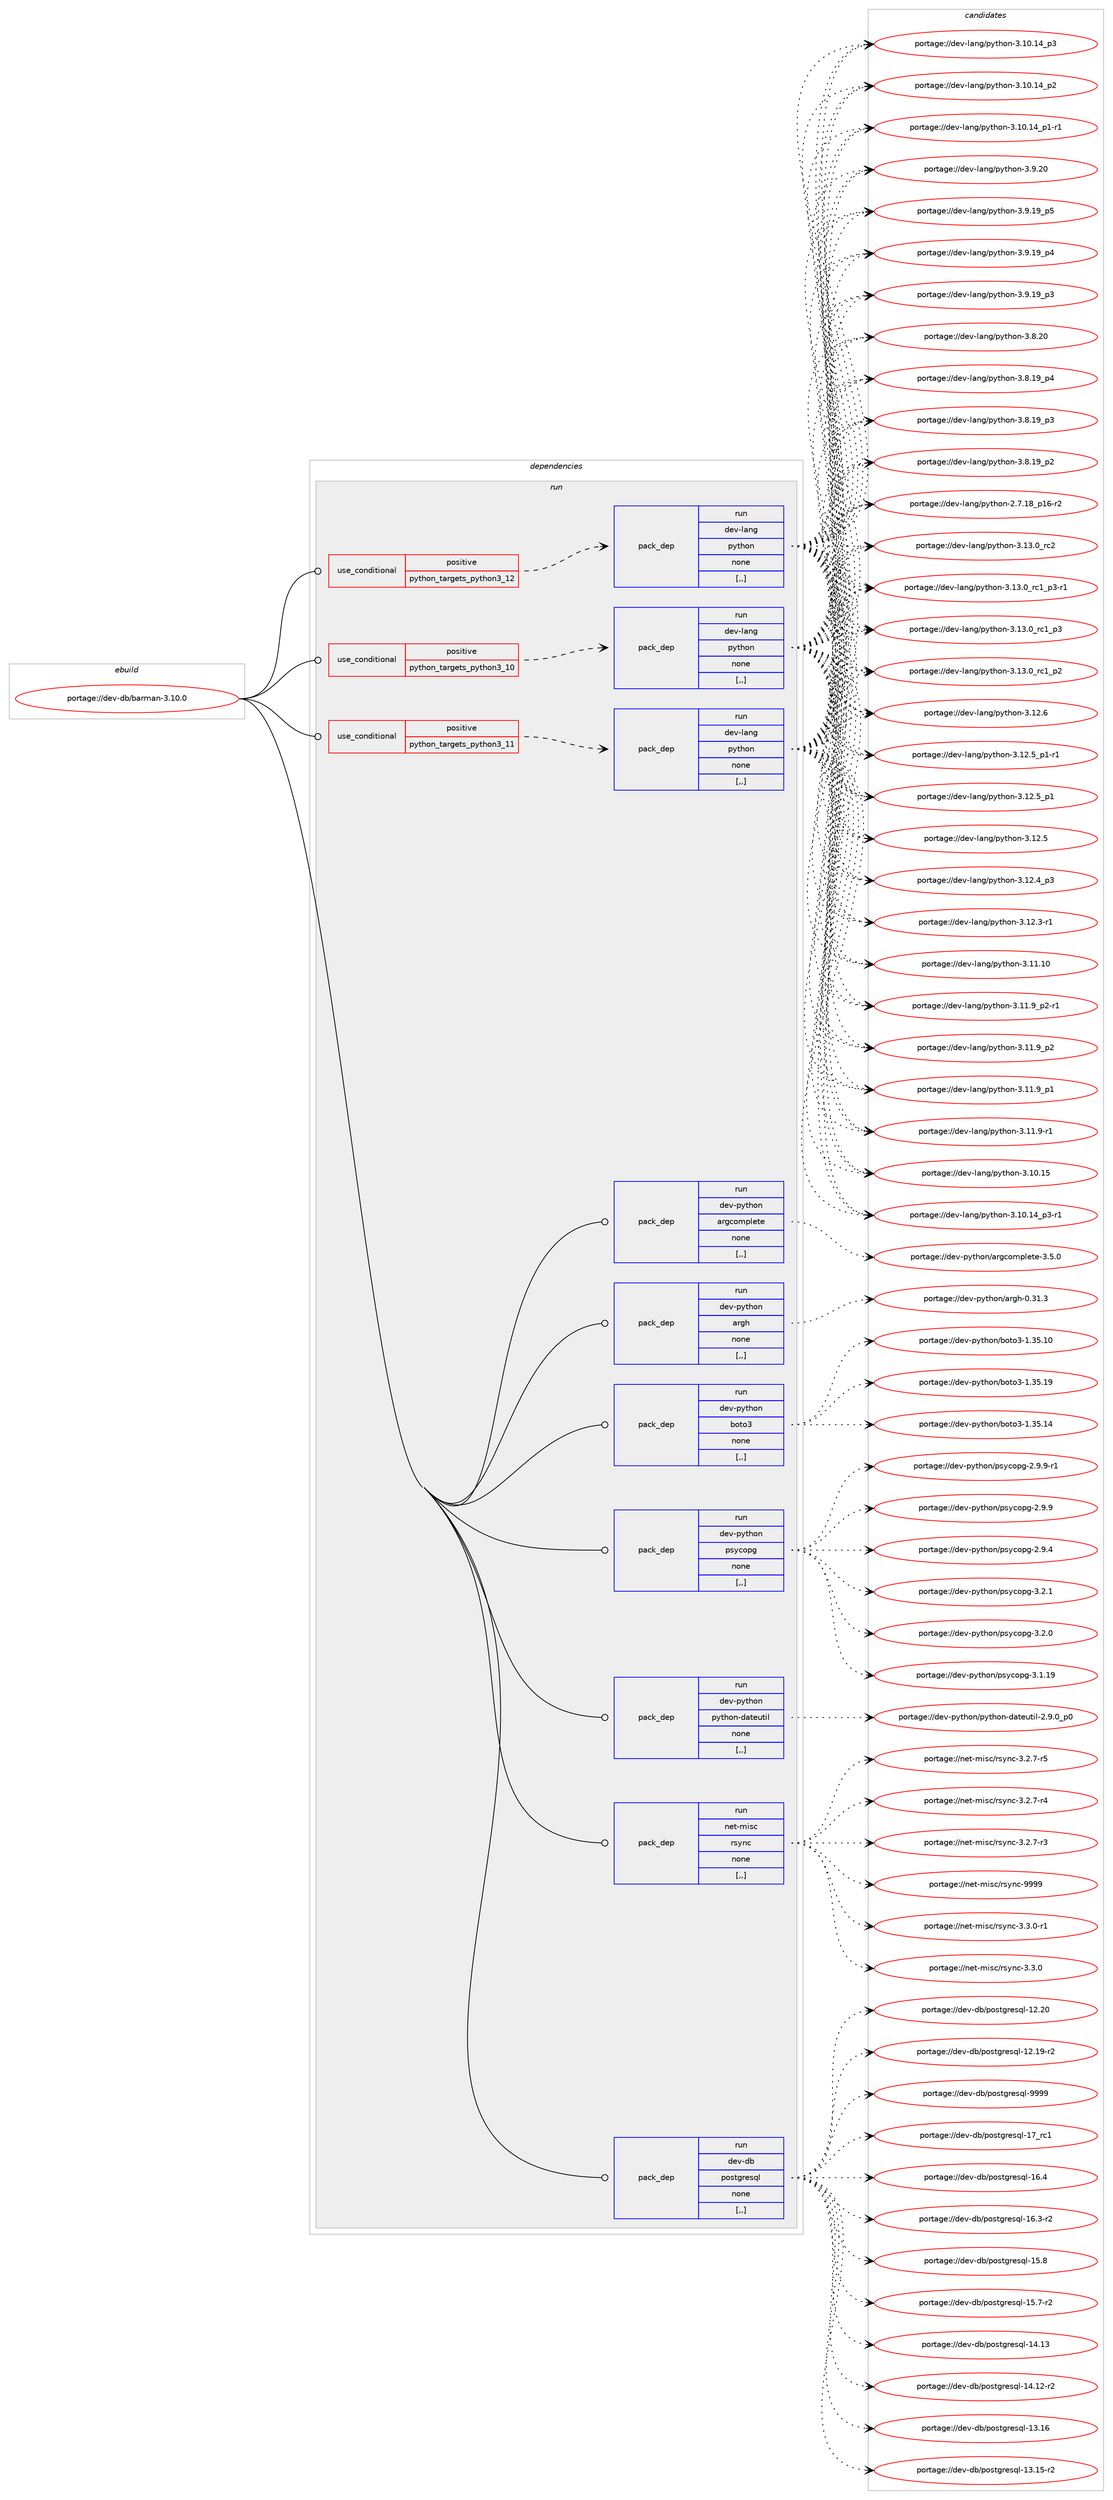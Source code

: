 digraph prolog {

# *************
# Graph options
# *************

newrank=true;
concentrate=true;
compound=true;
graph [rankdir=LR,fontname=Helvetica,fontsize=10,ranksep=1.5];#, ranksep=2.5, nodesep=0.2];
edge  [arrowhead=vee];
node  [fontname=Helvetica,fontsize=10];

# **********
# The ebuild
# **********

subgraph cluster_leftcol {
color=gray;
label=<<i>ebuild</i>>;
id [label="portage://dev-db/barman-3.10.0", color=red, width=4, href="../dev-db/barman-3.10.0.svg"];
}

# ****************
# The dependencies
# ****************

subgraph cluster_midcol {
color=gray;
label=<<i>dependencies</i>>;
subgraph cluster_compile {
fillcolor="#eeeeee";
style=filled;
label=<<i>compile</i>>;
}
subgraph cluster_compileandrun {
fillcolor="#eeeeee";
style=filled;
label=<<i>compile and run</i>>;
}
subgraph cluster_run {
fillcolor="#eeeeee";
style=filled;
label=<<i>run</i>>;
subgraph cond146930 {
dependency559160 [label=<<TABLE BORDER="0" CELLBORDER="1" CELLSPACING="0" CELLPADDING="4"><TR><TD ROWSPAN="3" CELLPADDING="10">use_conditional</TD></TR><TR><TD>positive</TD></TR><TR><TD>python_targets_python3_10</TD></TR></TABLE>>, shape=none, color=red];
subgraph pack407707 {
dependency559161 [label=<<TABLE BORDER="0" CELLBORDER="1" CELLSPACING="0" CELLPADDING="4" WIDTH="220"><TR><TD ROWSPAN="6" CELLPADDING="30">pack_dep</TD></TR><TR><TD WIDTH="110">run</TD></TR><TR><TD>dev-lang</TD></TR><TR><TD>python</TD></TR><TR><TD>none</TD></TR><TR><TD>[,,]</TD></TR></TABLE>>, shape=none, color=blue];
}
dependency559160:e -> dependency559161:w [weight=20,style="dashed",arrowhead="vee"];
}
id:e -> dependency559160:w [weight=20,style="solid",arrowhead="odot"];
subgraph cond146931 {
dependency559162 [label=<<TABLE BORDER="0" CELLBORDER="1" CELLSPACING="0" CELLPADDING="4"><TR><TD ROWSPAN="3" CELLPADDING="10">use_conditional</TD></TR><TR><TD>positive</TD></TR><TR><TD>python_targets_python3_11</TD></TR></TABLE>>, shape=none, color=red];
subgraph pack407708 {
dependency559163 [label=<<TABLE BORDER="0" CELLBORDER="1" CELLSPACING="0" CELLPADDING="4" WIDTH="220"><TR><TD ROWSPAN="6" CELLPADDING="30">pack_dep</TD></TR><TR><TD WIDTH="110">run</TD></TR><TR><TD>dev-lang</TD></TR><TR><TD>python</TD></TR><TR><TD>none</TD></TR><TR><TD>[,,]</TD></TR></TABLE>>, shape=none, color=blue];
}
dependency559162:e -> dependency559163:w [weight=20,style="dashed",arrowhead="vee"];
}
id:e -> dependency559162:w [weight=20,style="solid",arrowhead="odot"];
subgraph cond146932 {
dependency559164 [label=<<TABLE BORDER="0" CELLBORDER="1" CELLSPACING="0" CELLPADDING="4"><TR><TD ROWSPAN="3" CELLPADDING="10">use_conditional</TD></TR><TR><TD>positive</TD></TR><TR><TD>python_targets_python3_12</TD></TR></TABLE>>, shape=none, color=red];
subgraph pack407709 {
dependency559165 [label=<<TABLE BORDER="0" CELLBORDER="1" CELLSPACING="0" CELLPADDING="4" WIDTH="220"><TR><TD ROWSPAN="6" CELLPADDING="30">pack_dep</TD></TR><TR><TD WIDTH="110">run</TD></TR><TR><TD>dev-lang</TD></TR><TR><TD>python</TD></TR><TR><TD>none</TD></TR><TR><TD>[,,]</TD></TR></TABLE>>, shape=none, color=blue];
}
dependency559164:e -> dependency559165:w [weight=20,style="dashed",arrowhead="vee"];
}
id:e -> dependency559164:w [weight=20,style="solid",arrowhead="odot"];
subgraph pack407710 {
dependency559166 [label=<<TABLE BORDER="0" CELLBORDER="1" CELLSPACING="0" CELLPADDING="4" WIDTH="220"><TR><TD ROWSPAN="6" CELLPADDING="30">pack_dep</TD></TR><TR><TD WIDTH="110">run</TD></TR><TR><TD>dev-db</TD></TR><TR><TD>postgresql</TD></TR><TR><TD>none</TD></TR><TR><TD>[,,]</TD></TR></TABLE>>, shape=none, color=blue];
}
id:e -> dependency559166:w [weight=20,style="solid",arrowhead="odot"];
subgraph pack407711 {
dependency559167 [label=<<TABLE BORDER="0" CELLBORDER="1" CELLSPACING="0" CELLPADDING="4" WIDTH="220"><TR><TD ROWSPAN="6" CELLPADDING="30">pack_dep</TD></TR><TR><TD WIDTH="110">run</TD></TR><TR><TD>dev-python</TD></TR><TR><TD>argcomplete</TD></TR><TR><TD>none</TD></TR><TR><TD>[,,]</TD></TR></TABLE>>, shape=none, color=blue];
}
id:e -> dependency559167:w [weight=20,style="solid",arrowhead="odot"];
subgraph pack407712 {
dependency559168 [label=<<TABLE BORDER="0" CELLBORDER="1" CELLSPACING="0" CELLPADDING="4" WIDTH="220"><TR><TD ROWSPAN="6" CELLPADDING="30">pack_dep</TD></TR><TR><TD WIDTH="110">run</TD></TR><TR><TD>dev-python</TD></TR><TR><TD>argh</TD></TR><TR><TD>none</TD></TR><TR><TD>[,,]</TD></TR></TABLE>>, shape=none, color=blue];
}
id:e -> dependency559168:w [weight=20,style="solid",arrowhead="odot"];
subgraph pack407713 {
dependency559169 [label=<<TABLE BORDER="0" CELLBORDER="1" CELLSPACING="0" CELLPADDING="4" WIDTH="220"><TR><TD ROWSPAN="6" CELLPADDING="30">pack_dep</TD></TR><TR><TD WIDTH="110">run</TD></TR><TR><TD>dev-python</TD></TR><TR><TD>boto3</TD></TR><TR><TD>none</TD></TR><TR><TD>[,,]</TD></TR></TABLE>>, shape=none, color=blue];
}
id:e -> dependency559169:w [weight=20,style="solid",arrowhead="odot"];
subgraph pack407714 {
dependency559170 [label=<<TABLE BORDER="0" CELLBORDER="1" CELLSPACING="0" CELLPADDING="4" WIDTH="220"><TR><TD ROWSPAN="6" CELLPADDING="30">pack_dep</TD></TR><TR><TD WIDTH="110">run</TD></TR><TR><TD>dev-python</TD></TR><TR><TD>psycopg</TD></TR><TR><TD>none</TD></TR><TR><TD>[,,]</TD></TR></TABLE>>, shape=none, color=blue];
}
id:e -> dependency559170:w [weight=20,style="solid",arrowhead="odot"];
subgraph pack407715 {
dependency559171 [label=<<TABLE BORDER="0" CELLBORDER="1" CELLSPACING="0" CELLPADDING="4" WIDTH="220"><TR><TD ROWSPAN="6" CELLPADDING="30">pack_dep</TD></TR><TR><TD WIDTH="110">run</TD></TR><TR><TD>dev-python</TD></TR><TR><TD>python-dateutil</TD></TR><TR><TD>none</TD></TR><TR><TD>[,,]</TD></TR></TABLE>>, shape=none, color=blue];
}
id:e -> dependency559171:w [weight=20,style="solid",arrowhead="odot"];
subgraph pack407716 {
dependency559172 [label=<<TABLE BORDER="0" CELLBORDER="1" CELLSPACING="0" CELLPADDING="4" WIDTH="220"><TR><TD ROWSPAN="6" CELLPADDING="30">pack_dep</TD></TR><TR><TD WIDTH="110">run</TD></TR><TR><TD>net-misc</TD></TR><TR><TD>rsync</TD></TR><TR><TD>none</TD></TR><TR><TD>[,,]</TD></TR></TABLE>>, shape=none, color=blue];
}
id:e -> dependency559172:w [weight=20,style="solid",arrowhead="odot"];
}
}

# **************
# The candidates
# **************

subgraph cluster_choices {
rank=same;
color=gray;
label=<<i>candidates</i>>;

subgraph choice407707 {
color=black;
nodesep=1;
choice10010111845108971101034711212111610411111045514649514648951149950 [label="portage://dev-lang/python-3.13.0_rc2", color=red, width=4,href="../dev-lang/python-3.13.0_rc2.svg"];
choice1001011184510897110103471121211161041111104551464951464895114994995112514511449 [label="portage://dev-lang/python-3.13.0_rc1_p3-r1", color=red, width=4,href="../dev-lang/python-3.13.0_rc1_p3-r1.svg"];
choice100101118451089711010347112121116104111110455146495146489511499499511251 [label="portage://dev-lang/python-3.13.0_rc1_p3", color=red, width=4,href="../dev-lang/python-3.13.0_rc1_p3.svg"];
choice100101118451089711010347112121116104111110455146495146489511499499511250 [label="portage://dev-lang/python-3.13.0_rc1_p2", color=red, width=4,href="../dev-lang/python-3.13.0_rc1_p2.svg"];
choice10010111845108971101034711212111610411111045514649504654 [label="portage://dev-lang/python-3.12.6", color=red, width=4,href="../dev-lang/python-3.12.6.svg"];
choice1001011184510897110103471121211161041111104551464950465395112494511449 [label="portage://dev-lang/python-3.12.5_p1-r1", color=red, width=4,href="../dev-lang/python-3.12.5_p1-r1.svg"];
choice100101118451089711010347112121116104111110455146495046539511249 [label="portage://dev-lang/python-3.12.5_p1", color=red, width=4,href="../dev-lang/python-3.12.5_p1.svg"];
choice10010111845108971101034711212111610411111045514649504653 [label="portage://dev-lang/python-3.12.5", color=red, width=4,href="../dev-lang/python-3.12.5.svg"];
choice100101118451089711010347112121116104111110455146495046529511251 [label="portage://dev-lang/python-3.12.4_p3", color=red, width=4,href="../dev-lang/python-3.12.4_p3.svg"];
choice100101118451089711010347112121116104111110455146495046514511449 [label="portage://dev-lang/python-3.12.3-r1", color=red, width=4,href="../dev-lang/python-3.12.3-r1.svg"];
choice1001011184510897110103471121211161041111104551464949464948 [label="portage://dev-lang/python-3.11.10", color=red, width=4,href="../dev-lang/python-3.11.10.svg"];
choice1001011184510897110103471121211161041111104551464949465795112504511449 [label="portage://dev-lang/python-3.11.9_p2-r1", color=red, width=4,href="../dev-lang/python-3.11.9_p2-r1.svg"];
choice100101118451089711010347112121116104111110455146494946579511250 [label="portage://dev-lang/python-3.11.9_p2", color=red, width=4,href="../dev-lang/python-3.11.9_p2.svg"];
choice100101118451089711010347112121116104111110455146494946579511249 [label="portage://dev-lang/python-3.11.9_p1", color=red, width=4,href="../dev-lang/python-3.11.9_p1.svg"];
choice100101118451089711010347112121116104111110455146494946574511449 [label="portage://dev-lang/python-3.11.9-r1", color=red, width=4,href="../dev-lang/python-3.11.9-r1.svg"];
choice1001011184510897110103471121211161041111104551464948464953 [label="portage://dev-lang/python-3.10.15", color=red, width=4,href="../dev-lang/python-3.10.15.svg"];
choice100101118451089711010347112121116104111110455146494846495295112514511449 [label="portage://dev-lang/python-3.10.14_p3-r1", color=red, width=4,href="../dev-lang/python-3.10.14_p3-r1.svg"];
choice10010111845108971101034711212111610411111045514649484649529511251 [label="portage://dev-lang/python-3.10.14_p3", color=red, width=4,href="../dev-lang/python-3.10.14_p3.svg"];
choice10010111845108971101034711212111610411111045514649484649529511250 [label="portage://dev-lang/python-3.10.14_p2", color=red, width=4,href="../dev-lang/python-3.10.14_p2.svg"];
choice100101118451089711010347112121116104111110455146494846495295112494511449 [label="portage://dev-lang/python-3.10.14_p1-r1", color=red, width=4,href="../dev-lang/python-3.10.14_p1-r1.svg"];
choice10010111845108971101034711212111610411111045514657465048 [label="portage://dev-lang/python-3.9.20", color=red, width=4,href="../dev-lang/python-3.9.20.svg"];
choice100101118451089711010347112121116104111110455146574649579511253 [label="portage://dev-lang/python-3.9.19_p5", color=red, width=4,href="../dev-lang/python-3.9.19_p5.svg"];
choice100101118451089711010347112121116104111110455146574649579511252 [label="portage://dev-lang/python-3.9.19_p4", color=red, width=4,href="../dev-lang/python-3.9.19_p4.svg"];
choice100101118451089711010347112121116104111110455146574649579511251 [label="portage://dev-lang/python-3.9.19_p3", color=red, width=4,href="../dev-lang/python-3.9.19_p3.svg"];
choice10010111845108971101034711212111610411111045514656465048 [label="portage://dev-lang/python-3.8.20", color=red, width=4,href="../dev-lang/python-3.8.20.svg"];
choice100101118451089711010347112121116104111110455146564649579511252 [label="portage://dev-lang/python-3.8.19_p4", color=red, width=4,href="../dev-lang/python-3.8.19_p4.svg"];
choice100101118451089711010347112121116104111110455146564649579511251 [label="portage://dev-lang/python-3.8.19_p3", color=red, width=4,href="../dev-lang/python-3.8.19_p3.svg"];
choice100101118451089711010347112121116104111110455146564649579511250 [label="portage://dev-lang/python-3.8.19_p2", color=red, width=4,href="../dev-lang/python-3.8.19_p2.svg"];
choice100101118451089711010347112121116104111110455046554649569511249544511450 [label="portage://dev-lang/python-2.7.18_p16-r2", color=red, width=4,href="../dev-lang/python-2.7.18_p16-r2.svg"];
dependency559161:e -> choice10010111845108971101034711212111610411111045514649514648951149950:w [style=dotted,weight="100"];
dependency559161:e -> choice1001011184510897110103471121211161041111104551464951464895114994995112514511449:w [style=dotted,weight="100"];
dependency559161:e -> choice100101118451089711010347112121116104111110455146495146489511499499511251:w [style=dotted,weight="100"];
dependency559161:e -> choice100101118451089711010347112121116104111110455146495146489511499499511250:w [style=dotted,weight="100"];
dependency559161:e -> choice10010111845108971101034711212111610411111045514649504654:w [style=dotted,weight="100"];
dependency559161:e -> choice1001011184510897110103471121211161041111104551464950465395112494511449:w [style=dotted,weight="100"];
dependency559161:e -> choice100101118451089711010347112121116104111110455146495046539511249:w [style=dotted,weight="100"];
dependency559161:e -> choice10010111845108971101034711212111610411111045514649504653:w [style=dotted,weight="100"];
dependency559161:e -> choice100101118451089711010347112121116104111110455146495046529511251:w [style=dotted,weight="100"];
dependency559161:e -> choice100101118451089711010347112121116104111110455146495046514511449:w [style=dotted,weight="100"];
dependency559161:e -> choice1001011184510897110103471121211161041111104551464949464948:w [style=dotted,weight="100"];
dependency559161:e -> choice1001011184510897110103471121211161041111104551464949465795112504511449:w [style=dotted,weight="100"];
dependency559161:e -> choice100101118451089711010347112121116104111110455146494946579511250:w [style=dotted,weight="100"];
dependency559161:e -> choice100101118451089711010347112121116104111110455146494946579511249:w [style=dotted,weight="100"];
dependency559161:e -> choice100101118451089711010347112121116104111110455146494946574511449:w [style=dotted,weight="100"];
dependency559161:e -> choice1001011184510897110103471121211161041111104551464948464953:w [style=dotted,weight="100"];
dependency559161:e -> choice100101118451089711010347112121116104111110455146494846495295112514511449:w [style=dotted,weight="100"];
dependency559161:e -> choice10010111845108971101034711212111610411111045514649484649529511251:w [style=dotted,weight="100"];
dependency559161:e -> choice10010111845108971101034711212111610411111045514649484649529511250:w [style=dotted,weight="100"];
dependency559161:e -> choice100101118451089711010347112121116104111110455146494846495295112494511449:w [style=dotted,weight="100"];
dependency559161:e -> choice10010111845108971101034711212111610411111045514657465048:w [style=dotted,weight="100"];
dependency559161:e -> choice100101118451089711010347112121116104111110455146574649579511253:w [style=dotted,weight="100"];
dependency559161:e -> choice100101118451089711010347112121116104111110455146574649579511252:w [style=dotted,weight="100"];
dependency559161:e -> choice100101118451089711010347112121116104111110455146574649579511251:w [style=dotted,weight="100"];
dependency559161:e -> choice10010111845108971101034711212111610411111045514656465048:w [style=dotted,weight="100"];
dependency559161:e -> choice100101118451089711010347112121116104111110455146564649579511252:w [style=dotted,weight="100"];
dependency559161:e -> choice100101118451089711010347112121116104111110455146564649579511251:w [style=dotted,weight="100"];
dependency559161:e -> choice100101118451089711010347112121116104111110455146564649579511250:w [style=dotted,weight="100"];
dependency559161:e -> choice100101118451089711010347112121116104111110455046554649569511249544511450:w [style=dotted,weight="100"];
}
subgraph choice407708 {
color=black;
nodesep=1;
choice10010111845108971101034711212111610411111045514649514648951149950 [label="portage://dev-lang/python-3.13.0_rc2", color=red, width=4,href="../dev-lang/python-3.13.0_rc2.svg"];
choice1001011184510897110103471121211161041111104551464951464895114994995112514511449 [label="portage://dev-lang/python-3.13.0_rc1_p3-r1", color=red, width=4,href="../dev-lang/python-3.13.0_rc1_p3-r1.svg"];
choice100101118451089711010347112121116104111110455146495146489511499499511251 [label="portage://dev-lang/python-3.13.0_rc1_p3", color=red, width=4,href="../dev-lang/python-3.13.0_rc1_p3.svg"];
choice100101118451089711010347112121116104111110455146495146489511499499511250 [label="portage://dev-lang/python-3.13.0_rc1_p2", color=red, width=4,href="../dev-lang/python-3.13.0_rc1_p2.svg"];
choice10010111845108971101034711212111610411111045514649504654 [label="portage://dev-lang/python-3.12.6", color=red, width=4,href="../dev-lang/python-3.12.6.svg"];
choice1001011184510897110103471121211161041111104551464950465395112494511449 [label="portage://dev-lang/python-3.12.5_p1-r1", color=red, width=4,href="../dev-lang/python-3.12.5_p1-r1.svg"];
choice100101118451089711010347112121116104111110455146495046539511249 [label="portage://dev-lang/python-3.12.5_p1", color=red, width=4,href="../dev-lang/python-3.12.5_p1.svg"];
choice10010111845108971101034711212111610411111045514649504653 [label="portage://dev-lang/python-3.12.5", color=red, width=4,href="../dev-lang/python-3.12.5.svg"];
choice100101118451089711010347112121116104111110455146495046529511251 [label="portage://dev-lang/python-3.12.4_p3", color=red, width=4,href="../dev-lang/python-3.12.4_p3.svg"];
choice100101118451089711010347112121116104111110455146495046514511449 [label="portage://dev-lang/python-3.12.3-r1", color=red, width=4,href="../dev-lang/python-3.12.3-r1.svg"];
choice1001011184510897110103471121211161041111104551464949464948 [label="portage://dev-lang/python-3.11.10", color=red, width=4,href="../dev-lang/python-3.11.10.svg"];
choice1001011184510897110103471121211161041111104551464949465795112504511449 [label="portage://dev-lang/python-3.11.9_p2-r1", color=red, width=4,href="../dev-lang/python-3.11.9_p2-r1.svg"];
choice100101118451089711010347112121116104111110455146494946579511250 [label="portage://dev-lang/python-3.11.9_p2", color=red, width=4,href="../dev-lang/python-3.11.9_p2.svg"];
choice100101118451089711010347112121116104111110455146494946579511249 [label="portage://dev-lang/python-3.11.9_p1", color=red, width=4,href="../dev-lang/python-3.11.9_p1.svg"];
choice100101118451089711010347112121116104111110455146494946574511449 [label="portage://dev-lang/python-3.11.9-r1", color=red, width=4,href="../dev-lang/python-3.11.9-r1.svg"];
choice1001011184510897110103471121211161041111104551464948464953 [label="portage://dev-lang/python-3.10.15", color=red, width=4,href="../dev-lang/python-3.10.15.svg"];
choice100101118451089711010347112121116104111110455146494846495295112514511449 [label="portage://dev-lang/python-3.10.14_p3-r1", color=red, width=4,href="../dev-lang/python-3.10.14_p3-r1.svg"];
choice10010111845108971101034711212111610411111045514649484649529511251 [label="portage://dev-lang/python-3.10.14_p3", color=red, width=4,href="../dev-lang/python-3.10.14_p3.svg"];
choice10010111845108971101034711212111610411111045514649484649529511250 [label="portage://dev-lang/python-3.10.14_p2", color=red, width=4,href="../dev-lang/python-3.10.14_p2.svg"];
choice100101118451089711010347112121116104111110455146494846495295112494511449 [label="portage://dev-lang/python-3.10.14_p1-r1", color=red, width=4,href="../dev-lang/python-3.10.14_p1-r1.svg"];
choice10010111845108971101034711212111610411111045514657465048 [label="portage://dev-lang/python-3.9.20", color=red, width=4,href="../dev-lang/python-3.9.20.svg"];
choice100101118451089711010347112121116104111110455146574649579511253 [label="portage://dev-lang/python-3.9.19_p5", color=red, width=4,href="../dev-lang/python-3.9.19_p5.svg"];
choice100101118451089711010347112121116104111110455146574649579511252 [label="portage://dev-lang/python-3.9.19_p4", color=red, width=4,href="../dev-lang/python-3.9.19_p4.svg"];
choice100101118451089711010347112121116104111110455146574649579511251 [label="portage://dev-lang/python-3.9.19_p3", color=red, width=4,href="../dev-lang/python-3.9.19_p3.svg"];
choice10010111845108971101034711212111610411111045514656465048 [label="portage://dev-lang/python-3.8.20", color=red, width=4,href="../dev-lang/python-3.8.20.svg"];
choice100101118451089711010347112121116104111110455146564649579511252 [label="portage://dev-lang/python-3.8.19_p4", color=red, width=4,href="../dev-lang/python-3.8.19_p4.svg"];
choice100101118451089711010347112121116104111110455146564649579511251 [label="portage://dev-lang/python-3.8.19_p3", color=red, width=4,href="../dev-lang/python-3.8.19_p3.svg"];
choice100101118451089711010347112121116104111110455146564649579511250 [label="portage://dev-lang/python-3.8.19_p2", color=red, width=4,href="../dev-lang/python-3.8.19_p2.svg"];
choice100101118451089711010347112121116104111110455046554649569511249544511450 [label="portage://dev-lang/python-2.7.18_p16-r2", color=red, width=4,href="../dev-lang/python-2.7.18_p16-r2.svg"];
dependency559163:e -> choice10010111845108971101034711212111610411111045514649514648951149950:w [style=dotted,weight="100"];
dependency559163:e -> choice1001011184510897110103471121211161041111104551464951464895114994995112514511449:w [style=dotted,weight="100"];
dependency559163:e -> choice100101118451089711010347112121116104111110455146495146489511499499511251:w [style=dotted,weight="100"];
dependency559163:e -> choice100101118451089711010347112121116104111110455146495146489511499499511250:w [style=dotted,weight="100"];
dependency559163:e -> choice10010111845108971101034711212111610411111045514649504654:w [style=dotted,weight="100"];
dependency559163:e -> choice1001011184510897110103471121211161041111104551464950465395112494511449:w [style=dotted,weight="100"];
dependency559163:e -> choice100101118451089711010347112121116104111110455146495046539511249:w [style=dotted,weight="100"];
dependency559163:e -> choice10010111845108971101034711212111610411111045514649504653:w [style=dotted,weight="100"];
dependency559163:e -> choice100101118451089711010347112121116104111110455146495046529511251:w [style=dotted,weight="100"];
dependency559163:e -> choice100101118451089711010347112121116104111110455146495046514511449:w [style=dotted,weight="100"];
dependency559163:e -> choice1001011184510897110103471121211161041111104551464949464948:w [style=dotted,weight="100"];
dependency559163:e -> choice1001011184510897110103471121211161041111104551464949465795112504511449:w [style=dotted,weight="100"];
dependency559163:e -> choice100101118451089711010347112121116104111110455146494946579511250:w [style=dotted,weight="100"];
dependency559163:e -> choice100101118451089711010347112121116104111110455146494946579511249:w [style=dotted,weight="100"];
dependency559163:e -> choice100101118451089711010347112121116104111110455146494946574511449:w [style=dotted,weight="100"];
dependency559163:e -> choice1001011184510897110103471121211161041111104551464948464953:w [style=dotted,weight="100"];
dependency559163:e -> choice100101118451089711010347112121116104111110455146494846495295112514511449:w [style=dotted,weight="100"];
dependency559163:e -> choice10010111845108971101034711212111610411111045514649484649529511251:w [style=dotted,weight="100"];
dependency559163:e -> choice10010111845108971101034711212111610411111045514649484649529511250:w [style=dotted,weight="100"];
dependency559163:e -> choice100101118451089711010347112121116104111110455146494846495295112494511449:w [style=dotted,weight="100"];
dependency559163:e -> choice10010111845108971101034711212111610411111045514657465048:w [style=dotted,weight="100"];
dependency559163:e -> choice100101118451089711010347112121116104111110455146574649579511253:w [style=dotted,weight="100"];
dependency559163:e -> choice100101118451089711010347112121116104111110455146574649579511252:w [style=dotted,weight="100"];
dependency559163:e -> choice100101118451089711010347112121116104111110455146574649579511251:w [style=dotted,weight="100"];
dependency559163:e -> choice10010111845108971101034711212111610411111045514656465048:w [style=dotted,weight="100"];
dependency559163:e -> choice100101118451089711010347112121116104111110455146564649579511252:w [style=dotted,weight="100"];
dependency559163:e -> choice100101118451089711010347112121116104111110455146564649579511251:w [style=dotted,weight="100"];
dependency559163:e -> choice100101118451089711010347112121116104111110455146564649579511250:w [style=dotted,weight="100"];
dependency559163:e -> choice100101118451089711010347112121116104111110455046554649569511249544511450:w [style=dotted,weight="100"];
}
subgraph choice407709 {
color=black;
nodesep=1;
choice10010111845108971101034711212111610411111045514649514648951149950 [label="portage://dev-lang/python-3.13.0_rc2", color=red, width=4,href="../dev-lang/python-3.13.0_rc2.svg"];
choice1001011184510897110103471121211161041111104551464951464895114994995112514511449 [label="portage://dev-lang/python-3.13.0_rc1_p3-r1", color=red, width=4,href="../dev-lang/python-3.13.0_rc1_p3-r1.svg"];
choice100101118451089711010347112121116104111110455146495146489511499499511251 [label="portage://dev-lang/python-3.13.0_rc1_p3", color=red, width=4,href="../dev-lang/python-3.13.0_rc1_p3.svg"];
choice100101118451089711010347112121116104111110455146495146489511499499511250 [label="portage://dev-lang/python-3.13.0_rc1_p2", color=red, width=4,href="../dev-lang/python-3.13.0_rc1_p2.svg"];
choice10010111845108971101034711212111610411111045514649504654 [label="portage://dev-lang/python-3.12.6", color=red, width=4,href="../dev-lang/python-3.12.6.svg"];
choice1001011184510897110103471121211161041111104551464950465395112494511449 [label="portage://dev-lang/python-3.12.5_p1-r1", color=red, width=4,href="../dev-lang/python-3.12.5_p1-r1.svg"];
choice100101118451089711010347112121116104111110455146495046539511249 [label="portage://dev-lang/python-3.12.5_p1", color=red, width=4,href="../dev-lang/python-3.12.5_p1.svg"];
choice10010111845108971101034711212111610411111045514649504653 [label="portage://dev-lang/python-3.12.5", color=red, width=4,href="../dev-lang/python-3.12.5.svg"];
choice100101118451089711010347112121116104111110455146495046529511251 [label="portage://dev-lang/python-3.12.4_p3", color=red, width=4,href="../dev-lang/python-3.12.4_p3.svg"];
choice100101118451089711010347112121116104111110455146495046514511449 [label="portage://dev-lang/python-3.12.3-r1", color=red, width=4,href="../dev-lang/python-3.12.3-r1.svg"];
choice1001011184510897110103471121211161041111104551464949464948 [label="portage://dev-lang/python-3.11.10", color=red, width=4,href="../dev-lang/python-3.11.10.svg"];
choice1001011184510897110103471121211161041111104551464949465795112504511449 [label="portage://dev-lang/python-3.11.9_p2-r1", color=red, width=4,href="../dev-lang/python-3.11.9_p2-r1.svg"];
choice100101118451089711010347112121116104111110455146494946579511250 [label="portage://dev-lang/python-3.11.9_p2", color=red, width=4,href="../dev-lang/python-3.11.9_p2.svg"];
choice100101118451089711010347112121116104111110455146494946579511249 [label="portage://dev-lang/python-3.11.9_p1", color=red, width=4,href="../dev-lang/python-3.11.9_p1.svg"];
choice100101118451089711010347112121116104111110455146494946574511449 [label="portage://dev-lang/python-3.11.9-r1", color=red, width=4,href="../dev-lang/python-3.11.9-r1.svg"];
choice1001011184510897110103471121211161041111104551464948464953 [label="portage://dev-lang/python-3.10.15", color=red, width=4,href="../dev-lang/python-3.10.15.svg"];
choice100101118451089711010347112121116104111110455146494846495295112514511449 [label="portage://dev-lang/python-3.10.14_p3-r1", color=red, width=4,href="../dev-lang/python-3.10.14_p3-r1.svg"];
choice10010111845108971101034711212111610411111045514649484649529511251 [label="portage://dev-lang/python-3.10.14_p3", color=red, width=4,href="../dev-lang/python-3.10.14_p3.svg"];
choice10010111845108971101034711212111610411111045514649484649529511250 [label="portage://dev-lang/python-3.10.14_p2", color=red, width=4,href="../dev-lang/python-3.10.14_p2.svg"];
choice100101118451089711010347112121116104111110455146494846495295112494511449 [label="portage://dev-lang/python-3.10.14_p1-r1", color=red, width=4,href="../dev-lang/python-3.10.14_p1-r1.svg"];
choice10010111845108971101034711212111610411111045514657465048 [label="portage://dev-lang/python-3.9.20", color=red, width=4,href="../dev-lang/python-3.9.20.svg"];
choice100101118451089711010347112121116104111110455146574649579511253 [label="portage://dev-lang/python-3.9.19_p5", color=red, width=4,href="../dev-lang/python-3.9.19_p5.svg"];
choice100101118451089711010347112121116104111110455146574649579511252 [label="portage://dev-lang/python-3.9.19_p4", color=red, width=4,href="../dev-lang/python-3.9.19_p4.svg"];
choice100101118451089711010347112121116104111110455146574649579511251 [label="portage://dev-lang/python-3.9.19_p3", color=red, width=4,href="../dev-lang/python-3.9.19_p3.svg"];
choice10010111845108971101034711212111610411111045514656465048 [label="portage://dev-lang/python-3.8.20", color=red, width=4,href="../dev-lang/python-3.8.20.svg"];
choice100101118451089711010347112121116104111110455146564649579511252 [label="portage://dev-lang/python-3.8.19_p4", color=red, width=4,href="../dev-lang/python-3.8.19_p4.svg"];
choice100101118451089711010347112121116104111110455146564649579511251 [label="portage://dev-lang/python-3.8.19_p3", color=red, width=4,href="../dev-lang/python-3.8.19_p3.svg"];
choice100101118451089711010347112121116104111110455146564649579511250 [label="portage://dev-lang/python-3.8.19_p2", color=red, width=4,href="../dev-lang/python-3.8.19_p2.svg"];
choice100101118451089711010347112121116104111110455046554649569511249544511450 [label="portage://dev-lang/python-2.7.18_p16-r2", color=red, width=4,href="../dev-lang/python-2.7.18_p16-r2.svg"];
dependency559165:e -> choice10010111845108971101034711212111610411111045514649514648951149950:w [style=dotted,weight="100"];
dependency559165:e -> choice1001011184510897110103471121211161041111104551464951464895114994995112514511449:w [style=dotted,weight="100"];
dependency559165:e -> choice100101118451089711010347112121116104111110455146495146489511499499511251:w [style=dotted,weight="100"];
dependency559165:e -> choice100101118451089711010347112121116104111110455146495146489511499499511250:w [style=dotted,weight="100"];
dependency559165:e -> choice10010111845108971101034711212111610411111045514649504654:w [style=dotted,weight="100"];
dependency559165:e -> choice1001011184510897110103471121211161041111104551464950465395112494511449:w [style=dotted,weight="100"];
dependency559165:e -> choice100101118451089711010347112121116104111110455146495046539511249:w [style=dotted,weight="100"];
dependency559165:e -> choice10010111845108971101034711212111610411111045514649504653:w [style=dotted,weight="100"];
dependency559165:e -> choice100101118451089711010347112121116104111110455146495046529511251:w [style=dotted,weight="100"];
dependency559165:e -> choice100101118451089711010347112121116104111110455146495046514511449:w [style=dotted,weight="100"];
dependency559165:e -> choice1001011184510897110103471121211161041111104551464949464948:w [style=dotted,weight="100"];
dependency559165:e -> choice1001011184510897110103471121211161041111104551464949465795112504511449:w [style=dotted,weight="100"];
dependency559165:e -> choice100101118451089711010347112121116104111110455146494946579511250:w [style=dotted,weight="100"];
dependency559165:e -> choice100101118451089711010347112121116104111110455146494946579511249:w [style=dotted,weight="100"];
dependency559165:e -> choice100101118451089711010347112121116104111110455146494946574511449:w [style=dotted,weight="100"];
dependency559165:e -> choice1001011184510897110103471121211161041111104551464948464953:w [style=dotted,weight="100"];
dependency559165:e -> choice100101118451089711010347112121116104111110455146494846495295112514511449:w [style=dotted,weight="100"];
dependency559165:e -> choice10010111845108971101034711212111610411111045514649484649529511251:w [style=dotted,weight="100"];
dependency559165:e -> choice10010111845108971101034711212111610411111045514649484649529511250:w [style=dotted,weight="100"];
dependency559165:e -> choice100101118451089711010347112121116104111110455146494846495295112494511449:w [style=dotted,weight="100"];
dependency559165:e -> choice10010111845108971101034711212111610411111045514657465048:w [style=dotted,weight="100"];
dependency559165:e -> choice100101118451089711010347112121116104111110455146574649579511253:w [style=dotted,weight="100"];
dependency559165:e -> choice100101118451089711010347112121116104111110455146574649579511252:w [style=dotted,weight="100"];
dependency559165:e -> choice100101118451089711010347112121116104111110455146574649579511251:w [style=dotted,weight="100"];
dependency559165:e -> choice10010111845108971101034711212111610411111045514656465048:w [style=dotted,weight="100"];
dependency559165:e -> choice100101118451089711010347112121116104111110455146564649579511252:w [style=dotted,weight="100"];
dependency559165:e -> choice100101118451089711010347112121116104111110455146564649579511251:w [style=dotted,weight="100"];
dependency559165:e -> choice100101118451089711010347112121116104111110455146564649579511250:w [style=dotted,weight="100"];
dependency559165:e -> choice100101118451089711010347112121116104111110455046554649569511249544511450:w [style=dotted,weight="100"];
}
subgraph choice407710 {
color=black;
nodesep=1;
choice1001011184510098471121111151161031141011151131084557575757 [label="portage://dev-db/postgresql-9999", color=red, width=4,href="../dev-db/postgresql-9999.svg"];
choice100101118451009847112111115116103114101115113108454955951149949 [label="portage://dev-db/postgresql-17_rc1", color=red, width=4,href="../dev-db/postgresql-17_rc1.svg"];
choice1001011184510098471121111151161031141011151131084549544652 [label="portage://dev-db/postgresql-16.4", color=red, width=4,href="../dev-db/postgresql-16.4.svg"];
choice10010111845100984711211111511610311410111511310845495446514511450 [label="portage://dev-db/postgresql-16.3-r2", color=red, width=4,href="../dev-db/postgresql-16.3-r2.svg"];
choice1001011184510098471121111151161031141011151131084549534656 [label="portage://dev-db/postgresql-15.8", color=red, width=4,href="../dev-db/postgresql-15.8.svg"];
choice10010111845100984711211111511610311410111511310845495346554511450 [label="portage://dev-db/postgresql-15.7-r2", color=red, width=4,href="../dev-db/postgresql-15.7-r2.svg"];
choice100101118451009847112111115116103114101115113108454952464951 [label="portage://dev-db/postgresql-14.13", color=red, width=4,href="../dev-db/postgresql-14.13.svg"];
choice1001011184510098471121111151161031141011151131084549524649504511450 [label="portage://dev-db/postgresql-14.12-r2", color=red, width=4,href="../dev-db/postgresql-14.12-r2.svg"];
choice100101118451009847112111115116103114101115113108454951464954 [label="portage://dev-db/postgresql-13.16", color=red, width=4,href="../dev-db/postgresql-13.16.svg"];
choice1001011184510098471121111151161031141011151131084549514649534511450 [label="portage://dev-db/postgresql-13.15-r2", color=red, width=4,href="../dev-db/postgresql-13.15-r2.svg"];
choice100101118451009847112111115116103114101115113108454950465048 [label="portage://dev-db/postgresql-12.20", color=red, width=4,href="../dev-db/postgresql-12.20.svg"];
choice1001011184510098471121111151161031141011151131084549504649574511450 [label="portage://dev-db/postgresql-12.19-r2", color=red, width=4,href="../dev-db/postgresql-12.19-r2.svg"];
dependency559166:e -> choice1001011184510098471121111151161031141011151131084557575757:w [style=dotted,weight="100"];
dependency559166:e -> choice100101118451009847112111115116103114101115113108454955951149949:w [style=dotted,weight="100"];
dependency559166:e -> choice1001011184510098471121111151161031141011151131084549544652:w [style=dotted,weight="100"];
dependency559166:e -> choice10010111845100984711211111511610311410111511310845495446514511450:w [style=dotted,weight="100"];
dependency559166:e -> choice1001011184510098471121111151161031141011151131084549534656:w [style=dotted,weight="100"];
dependency559166:e -> choice10010111845100984711211111511610311410111511310845495346554511450:w [style=dotted,weight="100"];
dependency559166:e -> choice100101118451009847112111115116103114101115113108454952464951:w [style=dotted,weight="100"];
dependency559166:e -> choice1001011184510098471121111151161031141011151131084549524649504511450:w [style=dotted,weight="100"];
dependency559166:e -> choice100101118451009847112111115116103114101115113108454951464954:w [style=dotted,weight="100"];
dependency559166:e -> choice1001011184510098471121111151161031141011151131084549514649534511450:w [style=dotted,weight="100"];
dependency559166:e -> choice100101118451009847112111115116103114101115113108454950465048:w [style=dotted,weight="100"];
dependency559166:e -> choice1001011184510098471121111151161031141011151131084549504649574511450:w [style=dotted,weight="100"];
}
subgraph choice407711 {
color=black;
nodesep=1;
choice10010111845112121116104111110479711410399111109112108101116101455146534648 [label="portage://dev-python/argcomplete-3.5.0", color=red, width=4,href="../dev-python/argcomplete-3.5.0.svg"];
dependency559167:e -> choice10010111845112121116104111110479711410399111109112108101116101455146534648:w [style=dotted,weight="100"];
}
subgraph choice407712 {
color=black;
nodesep=1;
choice10010111845112121116104111110479711410310445484651494651 [label="portage://dev-python/argh-0.31.3", color=red, width=4,href="../dev-python/argh-0.31.3.svg"];
dependency559168:e -> choice10010111845112121116104111110479711410310445484651494651:w [style=dotted,weight="100"];
}
subgraph choice407713 {
color=black;
nodesep=1;
choice100101118451121211161041111104798111116111514549465153464957 [label="portage://dev-python/boto3-1.35.19", color=red, width=4,href="../dev-python/boto3-1.35.19.svg"];
choice100101118451121211161041111104798111116111514549465153464952 [label="portage://dev-python/boto3-1.35.14", color=red, width=4,href="../dev-python/boto3-1.35.14.svg"];
choice100101118451121211161041111104798111116111514549465153464948 [label="portage://dev-python/boto3-1.35.10", color=red, width=4,href="../dev-python/boto3-1.35.10.svg"];
dependency559169:e -> choice100101118451121211161041111104798111116111514549465153464957:w [style=dotted,weight="100"];
dependency559169:e -> choice100101118451121211161041111104798111116111514549465153464952:w [style=dotted,weight="100"];
dependency559169:e -> choice100101118451121211161041111104798111116111514549465153464948:w [style=dotted,weight="100"];
}
subgraph choice407714 {
color=black;
nodesep=1;
choice100101118451121211161041111104711211512199111112103455146504649 [label="portage://dev-python/psycopg-3.2.1", color=red, width=4,href="../dev-python/psycopg-3.2.1.svg"];
choice100101118451121211161041111104711211512199111112103455146504648 [label="portage://dev-python/psycopg-3.2.0", color=red, width=4,href="../dev-python/psycopg-3.2.0.svg"];
choice10010111845112121116104111110471121151219911111210345514649464957 [label="portage://dev-python/psycopg-3.1.19", color=red, width=4,href="../dev-python/psycopg-3.1.19.svg"];
choice1001011184511212111610411111047112115121991111121034550465746574511449 [label="portage://dev-python/psycopg-2.9.9-r1", color=red, width=4,href="../dev-python/psycopg-2.9.9-r1.svg"];
choice100101118451121211161041111104711211512199111112103455046574657 [label="portage://dev-python/psycopg-2.9.9", color=red, width=4,href="../dev-python/psycopg-2.9.9.svg"];
choice100101118451121211161041111104711211512199111112103455046574652 [label="portage://dev-python/psycopg-2.9.4", color=red, width=4,href="../dev-python/psycopg-2.9.4.svg"];
dependency559170:e -> choice100101118451121211161041111104711211512199111112103455146504649:w [style=dotted,weight="100"];
dependency559170:e -> choice100101118451121211161041111104711211512199111112103455146504648:w [style=dotted,weight="100"];
dependency559170:e -> choice10010111845112121116104111110471121151219911111210345514649464957:w [style=dotted,weight="100"];
dependency559170:e -> choice1001011184511212111610411111047112115121991111121034550465746574511449:w [style=dotted,weight="100"];
dependency559170:e -> choice100101118451121211161041111104711211512199111112103455046574657:w [style=dotted,weight="100"];
dependency559170:e -> choice100101118451121211161041111104711211512199111112103455046574652:w [style=dotted,weight="100"];
}
subgraph choice407715 {
color=black;
nodesep=1;
choice100101118451121211161041111104711212111610411111045100971161011171161051084550465746489511248 [label="portage://dev-python/python-dateutil-2.9.0_p0", color=red, width=4,href="../dev-python/python-dateutil-2.9.0_p0.svg"];
dependency559171:e -> choice100101118451121211161041111104711212111610411111045100971161011171161051084550465746489511248:w [style=dotted,weight="100"];
}
subgraph choice407716 {
color=black;
nodesep=1;
choice110101116451091051159947114115121110994557575757 [label="portage://net-misc/rsync-9999", color=red, width=4,href="../net-misc/rsync-9999.svg"];
choice110101116451091051159947114115121110994551465146484511449 [label="portage://net-misc/rsync-3.3.0-r1", color=red, width=4,href="../net-misc/rsync-3.3.0-r1.svg"];
choice11010111645109105115994711411512111099455146514648 [label="portage://net-misc/rsync-3.3.0", color=red, width=4,href="../net-misc/rsync-3.3.0.svg"];
choice110101116451091051159947114115121110994551465046554511453 [label="portage://net-misc/rsync-3.2.7-r5", color=red, width=4,href="../net-misc/rsync-3.2.7-r5.svg"];
choice110101116451091051159947114115121110994551465046554511452 [label="portage://net-misc/rsync-3.2.7-r4", color=red, width=4,href="../net-misc/rsync-3.2.7-r4.svg"];
choice110101116451091051159947114115121110994551465046554511451 [label="portage://net-misc/rsync-3.2.7-r3", color=red, width=4,href="../net-misc/rsync-3.2.7-r3.svg"];
dependency559172:e -> choice110101116451091051159947114115121110994557575757:w [style=dotted,weight="100"];
dependency559172:e -> choice110101116451091051159947114115121110994551465146484511449:w [style=dotted,weight="100"];
dependency559172:e -> choice11010111645109105115994711411512111099455146514648:w [style=dotted,weight="100"];
dependency559172:e -> choice110101116451091051159947114115121110994551465046554511453:w [style=dotted,weight="100"];
dependency559172:e -> choice110101116451091051159947114115121110994551465046554511452:w [style=dotted,weight="100"];
dependency559172:e -> choice110101116451091051159947114115121110994551465046554511451:w [style=dotted,weight="100"];
}
}

}
